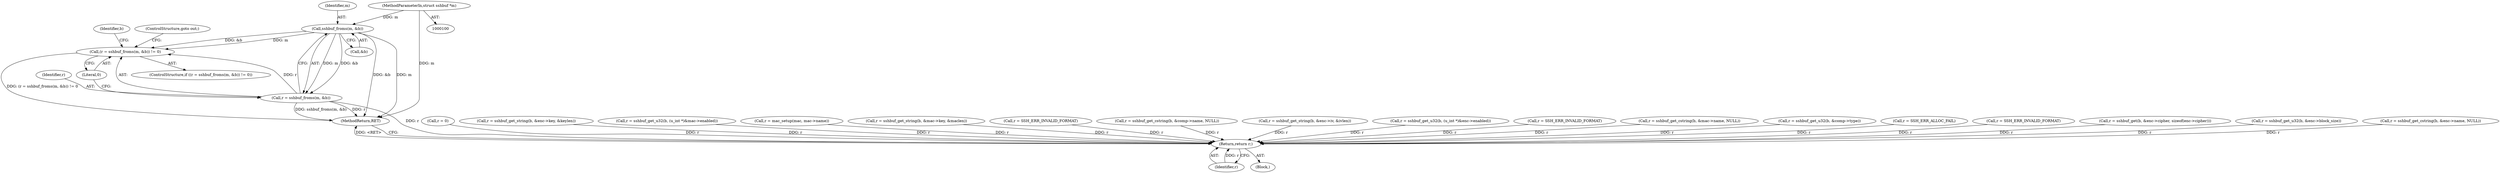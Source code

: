 digraph "0_src_3095060f479b86288e31c79ecbc5131a66bcd2f9_2@pointer" {
"1000139" [label="(Call,sshbuf_froms(m, &b))"];
"1000101" [label="(MethodParameterIn,struct sshbuf *m)"];
"1000136" [label="(Call,(r = sshbuf_froms(m, &b)) != 0)"];
"1000137" [label="(Call,r = sshbuf_froms(m, &b))"];
"1000403" [label="(Return,return r;)"];
"1000395" [label="(Call,r = 0)"];
"1000138" [label="(Identifier,r)"];
"1000220" [label="(Call,r = sshbuf_get_string(b, &enc->key, &keylen))"];
"1000279" [label="(Call,r = sshbuf_get_u32(b, (u_int *)&mac->enabled))"];
"1000101" [label="(MethodParameterIn,struct sshbuf *m)"];
"1000405" [label="(MethodReturn,RET)"];
"1000267" [label="(Call,r = mac_setup(mac, mac->name))"];
"1000291" [label="(Call,r = sshbuf_get_string(b, &mac->key, &maclen))"];
"1000359" [label="(Call,r = SSH_ERR_INVALID_FORMAT)"];
"1000332" [label="(Call,r = sshbuf_get_cstring(b, &comp->name, NULL))"];
"1000232" [label="(Call,r = sshbuf_get_string(b, &enc->iv, &ivlen))"];
"1000136" [label="(Call,(r = sshbuf_froms(m, &b)) != 0)"];
"1000144" [label="(ControlStructure,goto out;)"];
"1000196" [label="(Call,r = sshbuf_get_u32(b, (u_int *)&enc->enabled))"];
"1000369" [label="(Call,r = SSH_ERR_INVALID_FORMAT)"];
"1000141" [label="(Call,&b)"];
"1000135" [label="(ControlStructure,if ((r = sshbuf_froms(m, &b)) != 0))"];
"1000254" [label="(Call,r = sshbuf_get_cstring(b, &mac->name, NULL))"];
"1000137" [label="(Call,r = sshbuf_froms(m, &b))"];
"1000322" [label="(Call,r = sshbuf_get_u32(b, &comp->type))"];
"1000131" [label="(Call,r = SSH_ERR_ALLOC_FAIL)"];
"1000310" [label="(Call,r = SSH_ERR_INVALID_FORMAT)"];
"1000403" [label="(Return,return r;)"];
"1000181" [label="(Call,r = sshbuf_get(b, &enc->cipher, sizeof(enc->cipher)))"];
"1000404" [label="(Identifier,r)"];
"1000209" [label="(Call,r = sshbuf_get_u32(b, &enc->block_size))"];
"1000139" [label="(Call,sshbuf_froms(m, &b))"];
"1000169" [label="(Call,r = sshbuf_get_cstring(b, &enc->name, NULL))"];
"1000143" [label="(Literal,0)"];
"1000146" [label="(Identifier,b)"];
"1000104" [label="(Block,)"];
"1000140" [label="(Identifier,m)"];
"1000139" -> "1000137"  [label="AST: "];
"1000139" -> "1000141"  [label="CFG: "];
"1000140" -> "1000139"  [label="AST: "];
"1000141" -> "1000139"  [label="AST: "];
"1000137" -> "1000139"  [label="CFG: "];
"1000139" -> "1000405"  [label="DDG: &b"];
"1000139" -> "1000405"  [label="DDG: m"];
"1000139" -> "1000136"  [label="DDG: m"];
"1000139" -> "1000136"  [label="DDG: &b"];
"1000139" -> "1000137"  [label="DDG: m"];
"1000139" -> "1000137"  [label="DDG: &b"];
"1000101" -> "1000139"  [label="DDG: m"];
"1000101" -> "1000100"  [label="AST: "];
"1000101" -> "1000405"  [label="DDG: m"];
"1000136" -> "1000135"  [label="AST: "];
"1000136" -> "1000143"  [label="CFG: "];
"1000137" -> "1000136"  [label="AST: "];
"1000143" -> "1000136"  [label="AST: "];
"1000144" -> "1000136"  [label="CFG: "];
"1000146" -> "1000136"  [label="CFG: "];
"1000136" -> "1000405"  [label="DDG: (r = sshbuf_froms(m, &b)) != 0"];
"1000137" -> "1000136"  [label="DDG: r"];
"1000138" -> "1000137"  [label="AST: "];
"1000143" -> "1000137"  [label="CFG: "];
"1000137" -> "1000405"  [label="DDG: sshbuf_froms(m, &b)"];
"1000137" -> "1000405"  [label="DDG: r"];
"1000137" -> "1000403"  [label="DDG: r"];
"1000403" -> "1000104"  [label="AST: "];
"1000403" -> "1000404"  [label="CFG: "];
"1000404" -> "1000403"  [label="AST: "];
"1000405" -> "1000403"  [label="CFG: "];
"1000403" -> "1000405"  [label="DDG: <RET>"];
"1000404" -> "1000403"  [label="DDG: r"];
"1000291" -> "1000403"  [label="DDG: r"];
"1000254" -> "1000403"  [label="DDG: r"];
"1000310" -> "1000403"  [label="DDG: r"];
"1000131" -> "1000403"  [label="DDG: r"];
"1000267" -> "1000403"  [label="DDG: r"];
"1000181" -> "1000403"  [label="DDG: r"];
"1000395" -> "1000403"  [label="DDG: r"];
"1000220" -> "1000403"  [label="DDG: r"];
"1000332" -> "1000403"  [label="DDG: r"];
"1000209" -> "1000403"  [label="DDG: r"];
"1000232" -> "1000403"  [label="DDG: r"];
"1000369" -> "1000403"  [label="DDG: r"];
"1000279" -> "1000403"  [label="DDG: r"];
"1000196" -> "1000403"  [label="DDG: r"];
"1000359" -> "1000403"  [label="DDG: r"];
"1000322" -> "1000403"  [label="DDG: r"];
"1000169" -> "1000403"  [label="DDG: r"];
}
